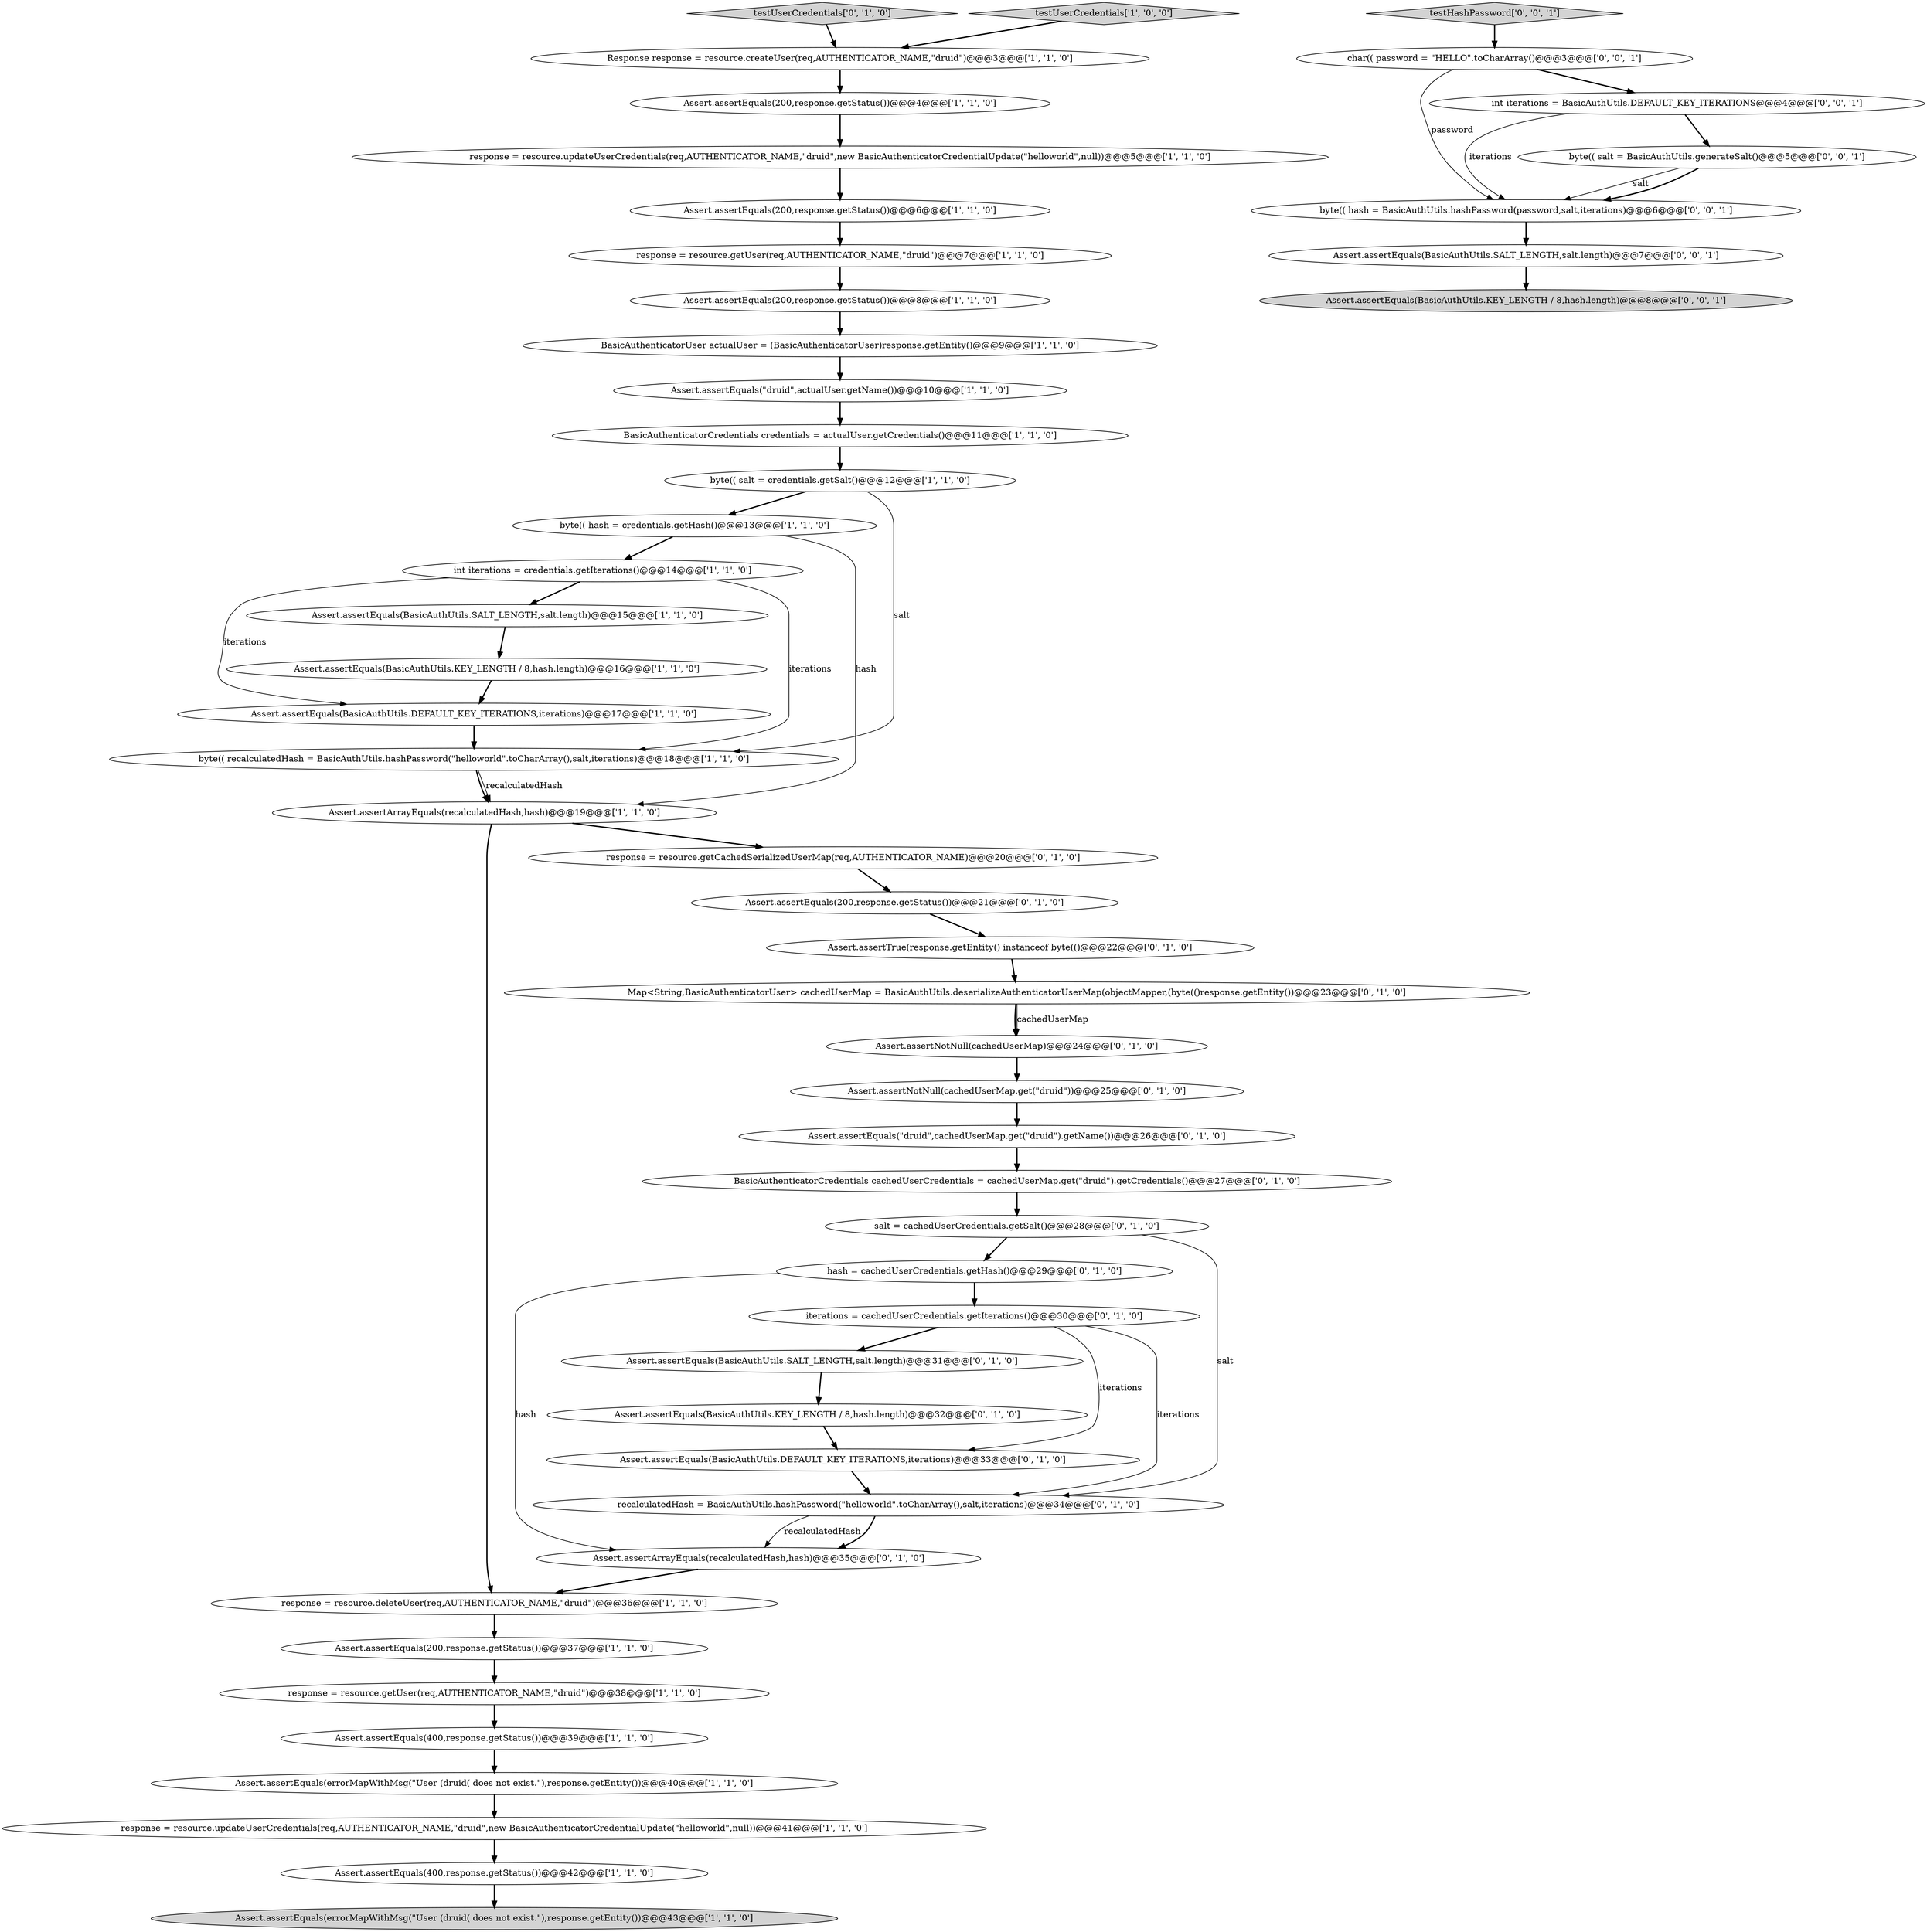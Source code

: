 digraph {
13 [style = filled, label = "int iterations = credentials.getIterations()@@@14@@@['1', '1', '0']", fillcolor = white, shape = ellipse image = "AAA0AAABBB1BBB"];
43 [style = filled, label = "testHashPassword['0', '0', '1']", fillcolor = lightgray, shape = diamond image = "AAA0AAABBB3BBB"];
23 [style = filled, label = "Assert.assertEquals(BasicAuthUtils.SALT_LENGTH,salt.length)@@@15@@@['1', '1', '0']", fillcolor = white, shape = ellipse image = "AAA0AAABBB1BBB"];
34 [style = filled, label = "Assert.assertTrue(response.getEntity() instanceof byte(()@@@22@@@['0', '1', '0']", fillcolor = white, shape = ellipse image = "AAA1AAABBB2BBB"];
24 [style = filled, label = "Assert.assertEquals(BasicAuthUtils.DEFAULT_KEY_ITERATIONS,iterations)@@@17@@@['1', '1', '0']", fillcolor = white, shape = ellipse image = "AAA0AAABBB1BBB"];
27 [style = filled, label = "Assert.assertNotNull(cachedUserMap)@@@24@@@['0', '1', '0']", fillcolor = white, shape = ellipse image = "AAA1AAABBB2BBB"];
17 [style = filled, label = "Assert.assertEquals(errorMapWithMsg(\"User (druid( does not exist.\"),response.getEntity())@@@40@@@['1', '1', '0']", fillcolor = white, shape = ellipse image = "AAA0AAABBB1BBB"];
3 [style = filled, label = "response = resource.getUser(req,AUTHENTICATOR_NAME,\"druid\")@@@38@@@['1', '1', '0']", fillcolor = white, shape = ellipse image = "AAA0AAABBB1BBB"];
4 [style = filled, label = "BasicAuthenticatorCredentials credentials = actualUser.getCredentials()@@@11@@@['1', '1', '0']", fillcolor = white, shape = ellipse image = "AAA0AAABBB1BBB"];
20 [style = filled, label = "byte(( recalculatedHash = BasicAuthUtils.hashPassword(\"helloworld\".toCharArray(),salt,iterations)@@@18@@@['1', '1', '0']", fillcolor = white, shape = ellipse image = "AAA0AAABBB1BBB"];
22 [style = filled, label = "response = resource.getUser(req,AUTHENTICATOR_NAME,\"druid\")@@@7@@@['1', '1', '0']", fillcolor = white, shape = ellipse image = "AAA0AAABBB1BBB"];
19 [style = filled, label = "Assert.assertEquals(200,response.getStatus())@@@8@@@['1', '1', '0']", fillcolor = white, shape = ellipse image = "AAA0AAABBB1BBB"];
40 [style = filled, label = "response = resource.getCachedSerializedUserMap(req,AUTHENTICATOR_NAME)@@@20@@@['0', '1', '0']", fillcolor = white, shape = ellipse image = "AAA1AAABBB2BBB"];
9 [style = filled, label = "Assert.assertEquals(errorMapWithMsg(\"User (druid( does not exist.\"),response.getEntity())@@@43@@@['1', '1', '0']", fillcolor = lightgray, shape = ellipse image = "AAA0AAABBB1BBB"];
6 [style = filled, label = "response = resource.deleteUser(req,AUTHENTICATOR_NAME,\"druid\")@@@36@@@['1', '1', '0']", fillcolor = white, shape = ellipse image = "AAA0AAABBB1BBB"];
38 [style = filled, label = "Assert.assertEquals(\"druid\",cachedUserMap.get(\"druid\").getName())@@@26@@@['0', '1', '0']", fillcolor = white, shape = ellipse image = "AAA1AAABBB2BBB"];
26 [style = filled, label = "Assert.assertEquals(BasicAuthUtils.DEFAULT_KEY_ITERATIONS,iterations)@@@33@@@['0', '1', '0']", fillcolor = white, shape = ellipse image = "AAA1AAABBB2BBB"];
28 [style = filled, label = "Assert.assertNotNull(cachedUserMap.get(\"druid\"))@@@25@@@['0', '1', '0']", fillcolor = white, shape = ellipse image = "AAA1AAABBB2BBB"];
46 [style = filled, label = "Assert.assertEquals(BasicAuthUtils.KEY_LENGTH / 8,hash.length)@@@8@@@['0', '0', '1']", fillcolor = lightgray, shape = ellipse image = "AAA0AAABBB3BBB"];
31 [style = filled, label = "recalculatedHash = BasicAuthUtils.hashPassword(\"helloworld\".toCharArray(),salt,iterations)@@@34@@@['0', '1', '0']", fillcolor = white, shape = ellipse image = "AAA1AAABBB2BBB"];
1 [style = filled, label = "Assert.assertArrayEquals(recalculatedHash,hash)@@@19@@@['1', '1', '0']", fillcolor = white, shape = ellipse image = "AAA0AAABBB1BBB"];
39 [style = filled, label = "Assert.assertEquals(200,response.getStatus())@@@21@@@['0', '1', '0']", fillcolor = white, shape = ellipse image = "AAA1AAABBB2BBB"];
16 [style = filled, label = "Assert.assertEquals(200,response.getStatus())@@@37@@@['1', '1', '0']", fillcolor = white, shape = ellipse image = "AAA0AAABBB1BBB"];
29 [style = filled, label = "BasicAuthenticatorCredentials cachedUserCredentials = cachedUserMap.get(\"druid\").getCredentials()@@@27@@@['0', '1', '0']", fillcolor = white, shape = ellipse image = "AAA1AAABBB2BBB"];
44 [style = filled, label = "byte(( hash = BasicAuthUtils.hashPassword(password,salt,iterations)@@@6@@@['0', '0', '1']", fillcolor = white, shape = ellipse image = "AAA0AAABBB3BBB"];
5 [style = filled, label = "Response response = resource.createUser(req,AUTHENTICATOR_NAME,\"druid\")@@@3@@@['1', '1', '0']", fillcolor = white, shape = ellipse image = "AAA0AAABBB1BBB"];
41 [style = filled, label = "Assert.assertEquals(BasicAuthUtils.KEY_LENGTH / 8,hash.length)@@@32@@@['0', '1', '0']", fillcolor = white, shape = ellipse image = "AAA1AAABBB2BBB"];
32 [style = filled, label = "Assert.assertEquals(BasicAuthUtils.SALT_LENGTH,salt.length)@@@31@@@['0', '1', '0']", fillcolor = white, shape = ellipse image = "AAA1AAABBB2BBB"];
30 [style = filled, label = "salt = cachedUserCredentials.getSalt()@@@28@@@['0', '1', '0']", fillcolor = white, shape = ellipse image = "AAA1AAABBB2BBB"];
14 [style = filled, label = "response = resource.updateUserCredentials(req,AUTHENTICATOR_NAME,\"druid\",new BasicAuthenticatorCredentialUpdate(\"helloworld\",null))@@@5@@@['1', '1', '0']", fillcolor = white, shape = ellipse image = "AAA0AAABBB1BBB"];
33 [style = filled, label = "Assert.assertArrayEquals(recalculatedHash,hash)@@@35@@@['0', '1', '0']", fillcolor = white, shape = ellipse image = "AAA1AAABBB2BBB"];
37 [style = filled, label = "Map<String,BasicAuthenticatorUser> cachedUserMap = BasicAuthUtils.deserializeAuthenticatorUserMap(objectMapper,(byte(()response.getEntity())@@@23@@@['0', '1', '0']", fillcolor = white, shape = ellipse image = "AAA1AAABBB2BBB"];
15 [style = filled, label = "Assert.assertEquals(BasicAuthUtils.KEY_LENGTH / 8,hash.length)@@@16@@@['1', '1', '0']", fillcolor = white, shape = ellipse image = "AAA0AAABBB1BBB"];
21 [style = filled, label = "Assert.assertEquals(200,response.getStatus())@@@6@@@['1', '1', '0']", fillcolor = white, shape = ellipse image = "AAA0AAABBB1BBB"];
10 [style = filled, label = "byte(( salt = credentials.getSalt()@@@12@@@['1', '1', '0']", fillcolor = white, shape = ellipse image = "AAA0AAABBB1BBB"];
42 [style = filled, label = "testUserCredentials['0', '1', '0']", fillcolor = lightgray, shape = diamond image = "AAA0AAABBB2BBB"];
47 [style = filled, label = "byte(( salt = BasicAuthUtils.generateSalt()@@@5@@@['0', '0', '1']", fillcolor = white, shape = ellipse image = "AAA0AAABBB3BBB"];
49 [style = filled, label = "int iterations = BasicAuthUtils.DEFAULT_KEY_ITERATIONS@@@4@@@['0', '0', '1']", fillcolor = white, shape = ellipse image = "AAA0AAABBB3BBB"];
7 [style = filled, label = "testUserCredentials['1', '0', '0']", fillcolor = lightgray, shape = diamond image = "AAA0AAABBB1BBB"];
45 [style = filled, label = "Assert.assertEquals(BasicAuthUtils.SALT_LENGTH,salt.length)@@@7@@@['0', '0', '1']", fillcolor = white, shape = ellipse image = "AAA0AAABBB3BBB"];
8 [style = filled, label = "response = resource.updateUserCredentials(req,AUTHENTICATOR_NAME,\"druid\",new BasicAuthenticatorCredentialUpdate(\"helloworld\",null))@@@41@@@['1', '1', '0']", fillcolor = white, shape = ellipse image = "AAA0AAABBB1BBB"];
25 [style = filled, label = "Assert.assertEquals(\"druid\",actualUser.getName())@@@10@@@['1', '1', '0']", fillcolor = white, shape = ellipse image = "AAA0AAABBB1BBB"];
2 [style = filled, label = "Assert.assertEquals(200,response.getStatus())@@@4@@@['1', '1', '0']", fillcolor = white, shape = ellipse image = "AAA0AAABBB1BBB"];
12 [style = filled, label = "byte(( hash = credentials.getHash()@@@13@@@['1', '1', '0']", fillcolor = white, shape = ellipse image = "AAA0AAABBB1BBB"];
11 [style = filled, label = "Assert.assertEquals(400,response.getStatus())@@@39@@@['1', '1', '0']", fillcolor = white, shape = ellipse image = "AAA0AAABBB1BBB"];
18 [style = filled, label = "BasicAuthenticatorUser actualUser = (BasicAuthenticatorUser)response.getEntity()@@@9@@@['1', '1', '0']", fillcolor = white, shape = ellipse image = "AAA0AAABBB1BBB"];
35 [style = filled, label = "hash = cachedUserCredentials.getHash()@@@29@@@['0', '1', '0']", fillcolor = white, shape = ellipse image = "AAA1AAABBB2BBB"];
36 [style = filled, label = "iterations = cachedUserCredentials.getIterations()@@@30@@@['0', '1', '0']", fillcolor = white, shape = ellipse image = "AAA1AAABBB2BBB"];
0 [style = filled, label = "Assert.assertEquals(400,response.getStatus())@@@42@@@['1', '1', '0']", fillcolor = white, shape = ellipse image = "AAA0AAABBB1BBB"];
48 [style = filled, label = "char(( password = \"HELLO\".toCharArray()@@@3@@@['0', '0', '1']", fillcolor = white, shape = ellipse image = "AAA0AAABBB3BBB"];
5->2 [style = bold, label=""];
29->30 [style = bold, label=""];
22->19 [style = bold, label=""];
10->20 [style = solid, label="salt"];
48->49 [style = bold, label=""];
3->11 [style = bold, label=""];
23->15 [style = bold, label=""];
43->48 [style = bold, label=""];
21->22 [style = bold, label=""];
49->44 [style = solid, label="iterations"];
8->0 [style = bold, label=""];
39->34 [style = bold, label=""];
27->28 [style = bold, label=""];
28->38 [style = bold, label=""];
14->21 [style = bold, label=""];
24->20 [style = bold, label=""];
13->23 [style = bold, label=""];
37->27 [style = bold, label=""];
13->20 [style = solid, label="iterations"];
38->29 [style = bold, label=""];
26->31 [style = bold, label=""];
0->9 [style = bold, label=""];
44->45 [style = bold, label=""];
35->33 [style = solid, label="hash"];
18->25 [style = bold, label=""];
31->33 [style = solid, label="recalculatedHash"];
15->24 [style = bold, label=""];
30->31 [style = solid, label="salt"];
11->17 [style = bold, label=""];
1->6 [style = bold, label=""];
42->5 [style = bold, label=""];
20->1 [style = bold, label=""];
33->6 [style = bold, label=""];
12->13 [style = bold, label=""];
10->12 [style = bold, label=""];
6->16 [style = bold, label=""];
37->27 [style = solid, label="cachedUserMap"];
12->1 [style = solid, label="hash"];
25->4 [style = bold, label=""];
41->26 [style = bold, label=""];
45->46 [style = bold, label=""];
20->1 [style = solid, label="recalculatedHash"];
1->40 [style = bold, label=""];
16->3 [style = bold, label=""];
49->47 [style = bold, label=""];
35->36 [style = bold, label=""];
17->8 [style = bold, label=""];
36->32 [style = bold, label=""];
4->10 [style = bold, label=""];
7->5 [style = bold, label=""];
13->24 [style = solid, label="iterations"];
2->14 [style = bold, label=""];
40->39 [style = bold, label=""];
30->35 [style = bold, label=""];
47->44 [style = solid, label="salt"];
36->31 [style = solid, label="iterations"];
31->33 [style = bold, label=""];
32->41 [style = bold, label=""];
48->44 [style = solid, label="password"];
19->18 [style = bold, label=""];
36->26 [style = solid, label="iterations"];
34->37 [style = bold, label=""];
47->44 [style = bold, label=""];
}
